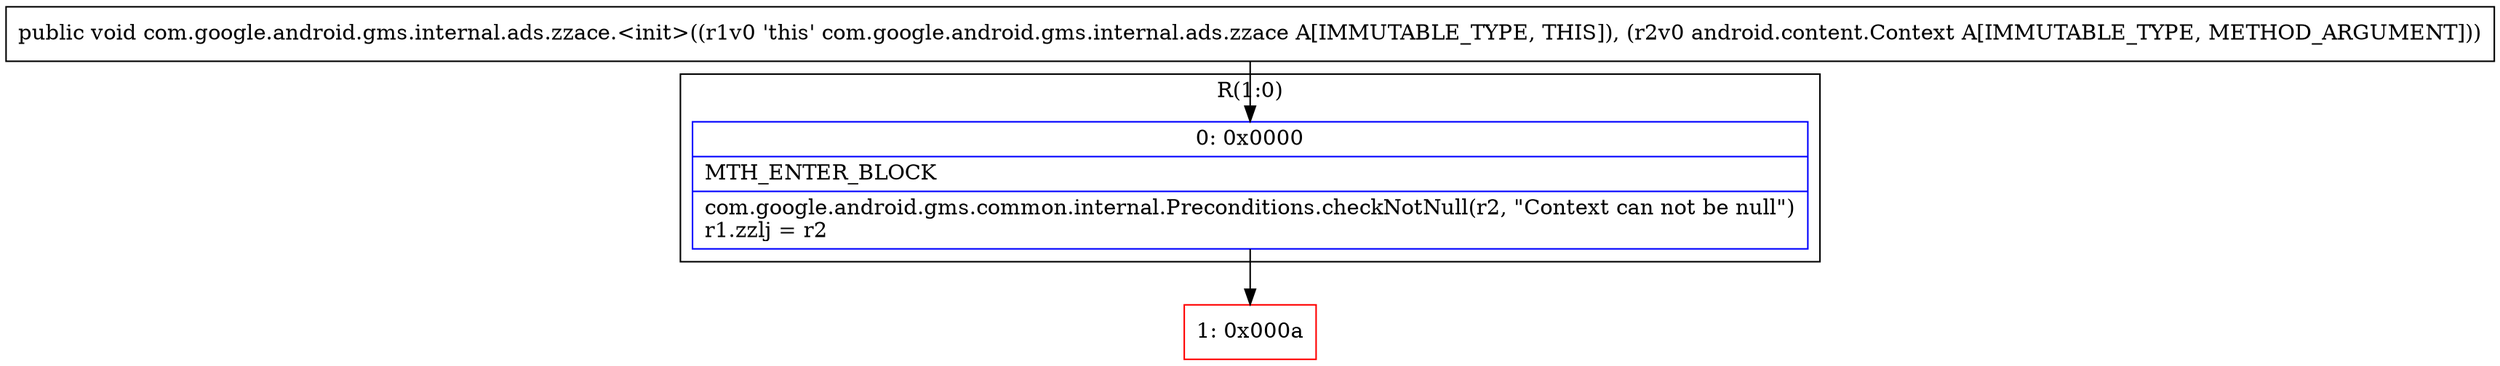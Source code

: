 digraph "CFG forcom.google.android.gms.internal.ads.zzace.\<init\>(Landroid\/content\/Context;)V" {
subgraph cluster_Region_1183997861 {
label = "R(1:0)";
node [shape=record,color=blue];
Node_0 [shape=record,label="{0\:\ 0x0000|MTH_ENTER_BLOCK\l|com.google.android.gms.common.internal.Preconditions.checkNotNull(r2, \"Context can not be null\")\lr1.zzlj = r2\l}"];
}
Node_1 [shape=record,color=red,label="{1\:\ 0x000a}"];
MethodNode[shape=record,label="{public void com.google.android.gms.internal.ads.zzace.\<init\>((r1v0 'this' com.google.android.gms.internal.ads.zzace A[IMMUTABLE_TYPE, THIS]), (r2v0 android.content.Context A[IMMUTABLE_TYPE, METHOD_ARGUMENT])) }"];
MethodNode -> Node_0;
Node_0 -> Node_1;
}

